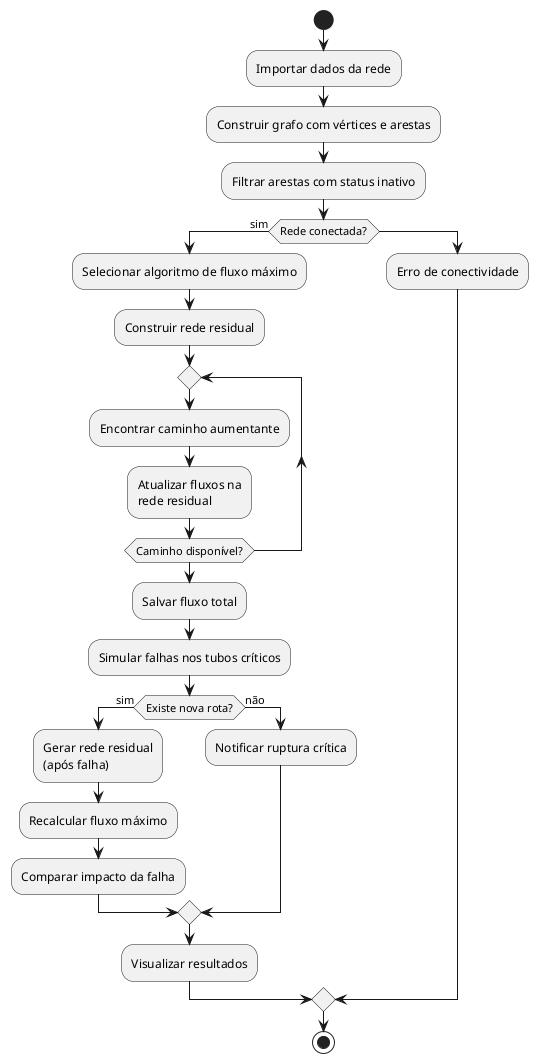 @startuml diagrama-de-atividades
start

:Importar dados da rede;
:Construir grafo com vértices e arestas;
:Filtrar arestas com status inativo;

if (Rede conectada?) then (sim)
    :Selecionar algoritmo de fluxo máximo;
    :Construir rede residual;

    repeat
        :Encontrar caminho aumentante;
        :Atualizar fluxos na\nrede residual;
      repeat while (Caminho disponível?)

    :Salvar fluxo total;

    :Simular falhas nos tubos críticos;

    if (Existe nova rota?) then (sim)
        :Gerar rede residual\n(após falha);
        :Recalcular fluxo máximo;
        :Comparar impacto da falha;
    else (não)
        :Notificar ruptura crítica;
    endif

    :Visualizar resultados;
else
    :Erro de conectividade;
endif

stop
@enduml